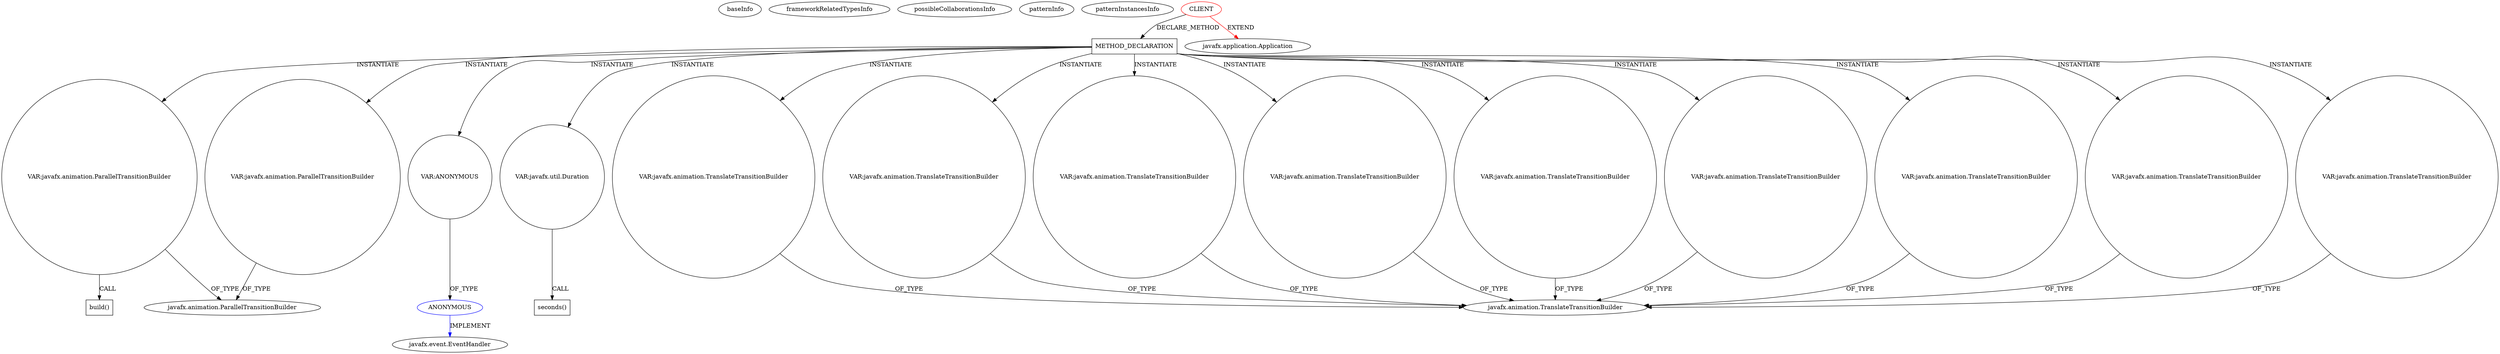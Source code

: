 digraph {
baseInfo[graphId=4640,category="pattern",isAnonymous=false,possibleRelation=true]
frameworkRelatedTypesInfo[0="javafx.application.Application"]
possibleCollaborationsInfo[0="4640~INSTANTIATION-CLIENT_METHOD_DECLARATION-~javafx.application.Application ~javafx.event.EventHandler ~false~true"]
patternInfo[frequency=2.0,patternRootClient=0]
patternInstancesInfo[0="Maxxa-MT-common~/Maxxa-MT-common/MT-common-master/src/cz/commons/example/animation/SimpleAnimationExample.java~SimpleAnimationExample~908",1="Maxxa-MT-common~/Maxxa-MT-common/MT-common-master/src/cz/commons/example/graphics/branchNode/BranchElementExample.java~BranchElementExample~916"]
60[label="javafx.animation.ParallelTransitionBuilder",vertexType="FRAMEWORK_CLASS_TYPE",isFrameworkType=false]
58[label="VAR:javafx.animation.ParallelTransitionBuilder",vertexType="VARIABLE_EXPRESION",isFrameworkType=false,shape=circle]
191[label="VAR:javafx.animation.ParallelTransitionBuilder",vertexType="VARIABLE_EXPRESION",isFrameworkType=false,shape=circle]
59[label="build()",vertexType="INSIDE_CALL",isFrameworkType=false,shape=box]
4[label="METHOD_DECLARATION",vertexType="CLIENT_METHOD_DECLARATION",isFrameworkType=false,shape=box]
0[label="CLIENT",vertexType="ROOT_CLIENT_CLASS_DECLARATION",isFrameworkType=false,color=red]
124[label="VAR:ANONYMOUS",vertexType="VARIABLE_EXPRESION",isFrameworkType=false,shape=circle]
125[label="ANONYMOUS",vertexType="REFERENCE_ANONYMOUS_DECLARATION",isFrameworkType=false,color=blue]
1[label="javafx.application.Application",vertexType="FRAMEWORK_CLASS_TYPE",isFrameworkType=false]
126[label="javafx.event.EventHandler",vertexType="FRAMEWORK_INTERFACE_TYPE",isFrameworkType=false]
91[label="VAR:javafx.util.Duration",vertexType="VARIABLE_EXPRESION",isFrameworkType=false,shape=circle]
245[label="seconds()",vertexType="INSIDE_CALL",isFrameworkType=false,shape=box]
106[label="VAR:javafx.animation.TranslateTransitionBuilder",vertexType="VARIABLE_EXPRESION",isFrameworkType=false,shape=circle]
96[label="javafx.animation.TranslateTransitionBuilder",vertexType="FRAMEWORK_CLASS_TYPE",isFrameworkType=false]
94[label="VAR:javafx.animation.TranslateTransitionBuilder",vertexType="VARIABLE_EXPRESION",isFrameworkType=false,shape=circle]
239[label="VAR:javafx.animation.TranslateTransitionBuilder",vertexType="VARIABLE_EXPRESION",isFrameworkType=false,shape=circle]
236[label="VAR:javafx.animation.TranslateTransitionBuilder",vertexType="VARIABLE_EXPRESION",isFrameworkType=false,shape=circle]
115[label="VAR:javafx.animation.TranslateTransitionBuilder",vertexType="VARIABLE_EXPRESION",isFrameworkType=false,shape=circle]
100[label="VAR:javafx.animation.TranslateTransitionBuilder",vertexType="VARIABLE_EXPRESION",isFrameworkType=false,shape=circle]
109[label="VAR:javafx.animation.TranslateTransitionBuilder",vertexType="VARIABLE_EXPRESION",isFrameworkType=false,shape=circle]
233[label="VAR:javafx.animation.TranslateTransitionBuilder",vertexType="VARIABLE_EXPRESION",isFrameworkType=false,shape=circle]
112[label="VAR:javafx.animation.TranslateTransitionBuilder",vertexType="VARIABLE_EXPRESION",isFrameworkType=false,shape=circle]
191->60[label="OF_TYPE"]
4->100[label="INSTANTIATE"]
4->233[label="INSTANTIATE"]
4->239[label="INSTANTIATE"]
58->60[label="OF_TYPE"]
4->191[label="INSTANTIATE"]
0->4[label="DECLARE_METHOD"]
4->112[label="INSTANTIATE"]
125->126[label="IMPLEMENT",color=blue]
109->96[label="OF_TYPE"]
4->91[label="INSTANTIATE"]
100->96[label="OF_TYPE"]
4->109[label="INSTANTIATE"]
4->94[label="INSTANTIATE"]
115->96[label="OF_TYPE"]
91->245[label="CALL"]
0->1[label="EXTEND",color=red]
112->96[label="OF_TYPE"]
239->96[label="OF_TYPE"]
4->115[label="INSTANTIATE"]
233->96[label="OF_TYPE"]
58->59[label="CALL"]
4->236[label="INSTANTIATE"]
4->106[label="INSTANTIATE"]
236->96[label="OF_TYPE"]
106->96[label="OF_TYPE"]
4->58[label="INSTANTIATE"]
124->125[label="OF_TYPE"]
94->96[label="OF_TYPE"]
4->124[label="INSTANTIATE"]
}
